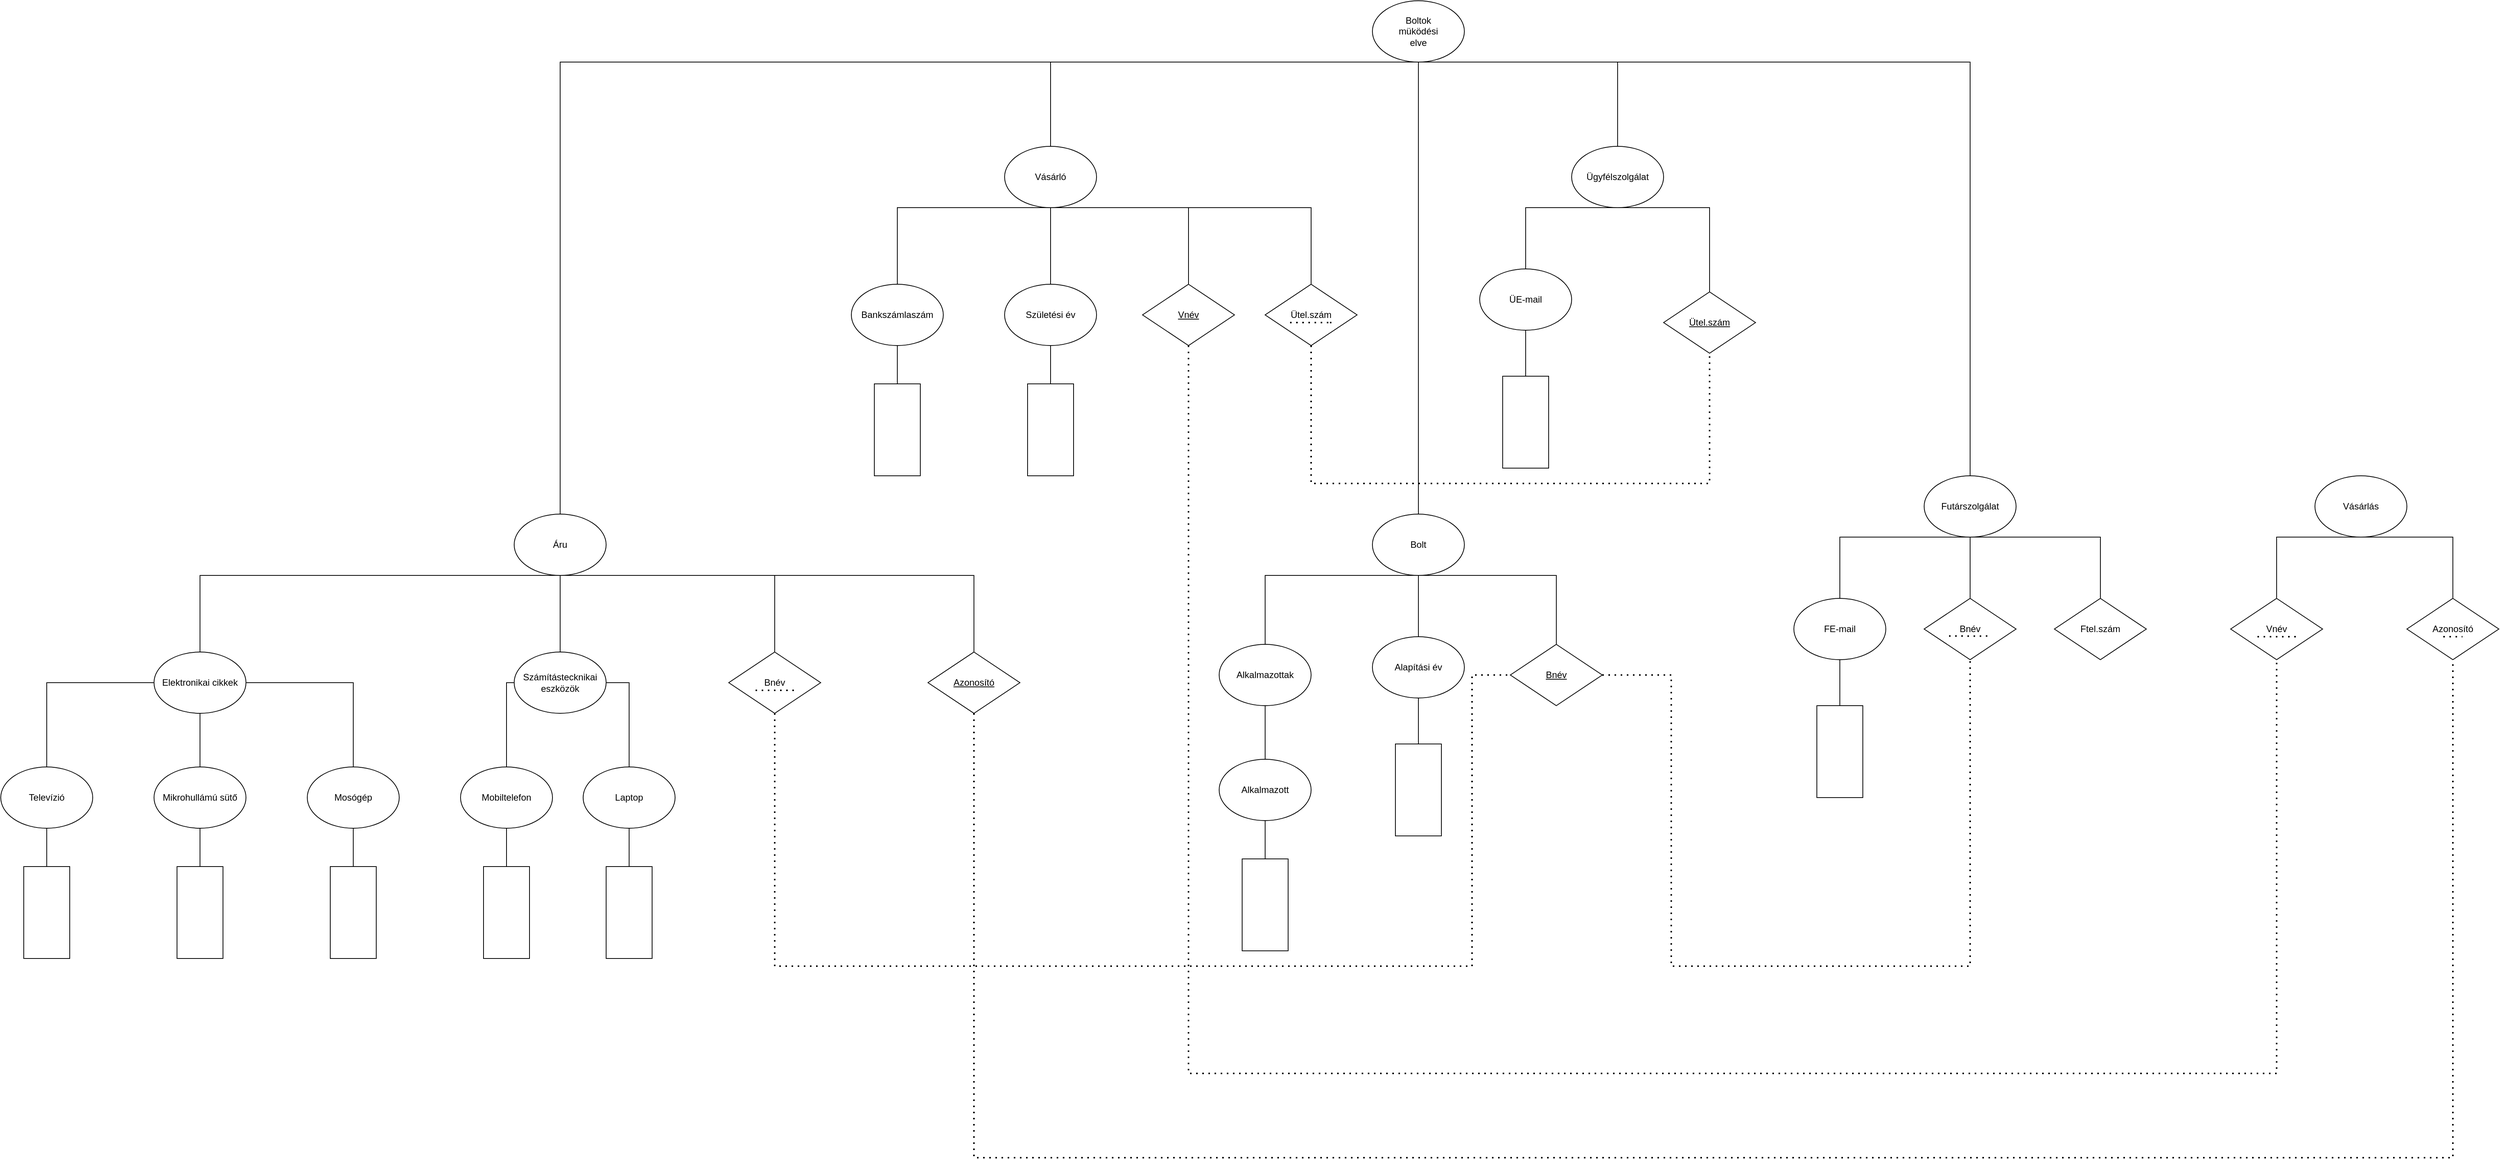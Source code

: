 <mxfile version="15.8.7" type="device"><diagram id="wD5lcs4EdKLwnBjkkp5V" name="1 oldal"><mxGraphModel dx="1826" dy="984" grid="1" gridSize="10" guides="1" tooltips="1" connect="1" arrows="1" fold="1" page="1" pageScale="1" pageWidth="827" pageHeight="1169" math="0" shadow="0"><root><mxCell id="0"/><mxCell id="1" parent="0"/><mxCell id="D-Yn19GpPXCEcax6lnc0-13" value="Áru" style="ellipse;whiteSpace=wrap;html=1;" parent="1" vertex="1"><mxGeometry x="670" y="710" width="120" height="80" as="geometry"/></mxCell><mxCell id="D-Yn19GpPXCEcax6lnc0-14" value="Vásárló" style="ellipse;whiteSpace=wrap;html=1;" parent="1" vertex="1"><mxGeometry x="1310" y="230" width="120" height="80" as="geometry"/></mxCell><mxCell id="D-Yn19GpPXCEcax6lnc0-15" value="Bolt" style="ellipse;whiteSpace=wrap;html=1;" parent="1" vertex="1"><mxGeometry x="1790" y="710" width="120" height="80" as="geometry"/></mxCell><mxCell id="D-Yn19GpPXCEcax6lnc0-16" value="Ügyfélszolgálat" style="ellipse;whiteSpace=wrap;html=1;" parent="1" vertex="1"><mxGeometry x="2050" y="230" width="120" height="80" as="geometry"/></mxCell><mxCell id="D-Yn19GpPXCEcax6lnc0-17" value="Futárszolgálat" style="ellipse;whiteSpace=wrap;html=1;" parent="1" vertex="1"><mxGeometry x="2510" y="660" width="120" height="80" as="geometry"/></mxCell><mxCell id="D-Yn19GpPXCEcax6lnc0-19" value="" style="endArrow=none;html=1;rounded=0;edgeStyle=orthogonalEdgeStyle;exitX=0.5;exitY=0;exitDx=0;exitDy=0;entryX=0.5;entryY=1;entryDx=0;entryDy=0;" parent="1" source="D-Yn19GpPXCEcax6lnc0-13" target="D-Yn19GpPXCEcax6lnc0-24" edge="1"><mxGeometry relative="1" as="geometry"><mxPoint x="170" y="100" as="sourcePoint"/><mxPoint x="1610" y="60" as="targetPoint"/><Array as="points"><mxPoint x="730" y="120"/></Array></mxGeometry></mxCell><mxCell id="D-Yn19GpPXCEcax6lnc0-21" value="" style="endArrow=none;html=1;rounded=0;edgeStyle=orthogonalEdgeStyle;entryX=0.5;entryY=0;entryDx=0;entryDy=0;exitX=0.5;exitY=1;exitDx=0;exitDy=0;" parent="1" source="D-Yn19GpPXCEcax6lnc0-24" target="D-Yn19GpPXCEcax6lnc0-15" edge="1"><mxGeometry relative="1" as="geometry"><mxPoint x="390" y="100" as="sourcePoint"/><mxPoint x="490" y="110" as="targetPoint"/><Array as="points"><mxPoint x="1850" y="160"/><mxPoint x="1850" y="160"/></Array></mxGeometry></mxCell><mxCell id="D-Yn19GpPXCEcax6lnc0-22" value="" style="endArrow=none;html=1;rounded=0;edgeStyle=orthogonalEdgeStyle;exitX=0.5;exitY=0;exitDx=0;exitDy=0;entryX=0.5;entryY=1;entryDx=0;entryDy=0;" parent="1" source="D-Yn19GpPXCEcax6lnc0-17" target="D-Yn19GpPXCEcax6lnc0-24" edge="1"><mxGeometry relative="1" as="geometry"><mxPoint x="120" y="291.72" as="sourcePoint"/><mxPoint x="432.426" y="88.284" as="targetPoint"/><Array as="points"><mxPoint x="2570" y="120"/></Array></mxGeometry></mxCell><mxCell id="D-Yn19GpPXCEcax6lnc0-24" value="Boltok &lt;br&gt;müködési &lt;br&gt;elve" style="ellipse;whiteSpace=wrap;html=1;" parent="1" vertex="1"><mxGeometry x="1790" y="40" width="120" height="80" as="geometry"/></mxCell><mxCell id="D-Yn19GpPXCEcax6lnc0-25" value="" style="endArrow=none;html=1;rounded=0;edgeStyle=orthogonalEdgeStyle;exitX=0.5;exitY=0;exitDx=0;exitDy=0;entryX=0.5;entryY=1;entryDx=0;entryDy=0;" parent="1" source="D-Yn19GpPXCEcax6lnc0-16" target="D-Yn19GpPXCEcax6lnc0-24" edge="1"><mxGeometry relative="1" as="geometry"><mxPoint x="380" y="520" as="sourcePoint"/><mxPoint x="810" y="360" as="targetPoint"/><Array as="points"><mxPoint x="2110" y="120"/></Array></mxGeometry></mxCell><mxCell id="D-Yn19GpPXCEcax6lnc0-26" value="" style="endArrow=none;html=1;rounded=0;edgeStyle=orthogonalEdgeStyle;exitX=0.5;exitY=0;exitDx=0;exitDy=0;entryX=0.5;entryY=1;entryDx=0;entryDy=0;" parent="1" source="D-Yn19GpPXCEcax6lnc0-14" target="D-Yn19GpPXCEcax6lnc0-24" edge="1"><mxGeometry relative="1" as="geometry"><mxPoint x="580" y="250" as="sourcePoint"/><mxPoint x="452.426" y="118.284" as="targetPoint"/><Array as="points"><mxPoint x="1370" y="120"/></Array></mxGeometry></mxCell><mxCell id="D-Yn19GpPXCEcax6lnc0-27" value="Elektronikai cikkek" style="ellipse;whiteSpace=wrap;html=1;" parent="1" vertex="1"><mxGeometry x="200" y="890" width="120" height="80" as="geometry"/></mxCell><mxCell id="D-Yn19GpPXCEcax6lnc0-29" value="Számítástecknikai eszközök" style="ellipse;whiteSpace=wrap;html=1;" parent="1" vertex="1"><mxGeometry x="670" y="890" width="120" height="80" as="geometry"/></mxCell><mxCell id="D-Yn19GpPXCEcax6lnc0-30" value="" style="endArrow=none;html=1;rounded=0;edgeStyle=orthogonalEdgeStyle;exitX=0.5;exitY=0;exitDx=0;exitDy=0;entryX=0.5;entryY=1;entryDx=0;entryDy=0;" parent="1" source="D-Yn19GpPXCEcax6lnc0-27" target="D-Yn19GpPXCEcax6lnc0-13" edge="1"><mxGeometry relative="1" as="geometry"><mxPoint x="290" y="890" as="sourcePoint"/><mxPoint x="780" y="790" as="targetPoint"/><Array as="points"><mxPoint x="260" y="790"/></Array></mxGeometry></mxCell><mxCell id="D-Yn19GpPXCEcax6lnc0-31" value="" style="endArrow=none;html=1;rounded=0;edgeStyle=orthogonalEdgeStyle;exitX=0.5;exitY=0;exitDx=0;exitDy=0;entryX=0.5;entryY=1;entryDx=0;entryDy=0;" parent="1" source="KEaVqRq01CryhqdNCDdt-5" target="D-Yn19GpPXCEcax6lnc0-13" edge="1"><mxGeometry relative="1" as="geometry"><mxPoint x="1010" y="890" as="sourcePoint"/><mxPoint x="880" y="790" as="targetPoint"/><Array as="points"><mxPoint x="1010" y="790"/></Array></mxGeometry></mxCell><mxCell id="D-Yn19GpPXCEcax6lnc0-33" value="Televízió" style="ellipse;whiteSpace=wrap;html=1;" parent="1" vertex="1"><mxGeometry y="1040" width="120" height="80" as="geometry"/></mxCell><mxCell id="D-Yn19GpPXCEcax6lnc0-34" value="Mikrohullámú sütő" style="ellipse;whiteSpace=wrap;html=1;" parent="1" vertex="1"><mxGeometry x="200" y="1040" width="120" height="80" as="geometry"/></mxCell><mxCell id="D-Yn19GpPXCEcax6lnc0-35" value="Mosógép" style="ellipse;whiteSpace=wrap;html=1;" parent="1" vertex="1"><mxGeometry x="400" y="1040" width="120" height="80" as="geometry"/></mxCell><mxCell id="D-Yn19GpPXCEcax6lnc0-36" value="" style="endArrow=none;html=1;rounded=0;edgeStyle=orthogonalEdgeStyle;exitX=0.5;exitY=0;exitDx=0;exitDy=0;entryX=0.5;entryY=1;entryDx=0;entryDy=0;" parent="1" source="D-Yn19GpPXCEcax6lnc0-29" target="D-Yn19GpPXCEcax6lnc0-13" edge="1"><mxGeometry relative="1" as="geometry"><mxPoint x="750" y="1010" as="sourcePoint"/><mxPoint x="590.0" y="860" as="targetPoint"/><Array as="points"><mxPoint x="730" y="890"/><mxPoint x="730" y="790"/></Array></mxGeometry></mxCell><mxCell id="D-Yn19GpPXCEcax6lnc0-37" value="Mobiltelefon" style="ellipse;whiteSpace=wrap;html=1;" parent="1" vertex="1"><mxGeometry x="600" y="1040" width="120" height="80" as="geometry"/></mxCell><mxCell id="D-Yn19GpPXCEcax6lnc0-38" value="Laptop" style="ellipse;whiteSpace=wrap;html=1;" parent="1" vertex="1"><mxGeometry x="760" y="1040" width="120" height="80" as="geometry"/></mxCell><mxCell id="D-Yn19GpPXCEcax6lnc0-39" value="" style="endArrow=none;html=1;rounded=0;edgeStyle=orthogonalEdgeStyle;exitX=0.5;exitY=0;exitDx=0;exitDy=0;entryX=0;entryY=0.5;entryDx=0;entryDy=0;" parent="1" source="D-Yn19GpPXCEcax6lnc0-33" target="D-Yn19GpPXCEcax6lnc0-27" edge="1"><mxGeometry relative="1" as="geometry"><mxPoint x="-20" y="1080" as="sourcePoint"/><mxPoint x="440" y="940" as="targetPoint"/><Array as="points"><mxPoint x="60" y="930"/></Array></mxGeometry></mxCell><mxCell id="D-Yn19GpPXCEcax6lnc0-40" value="" style="endArrow=none;html=1;rounded=0;edgeStyle=orthogonalEdgeStyle;exitX=0.5;exitY=0;exitDx=0;exitDy=0;entryX=1;entryY=0.5;entryDx=0;entryDy=0;" parent="1" source="D-Yn19GpPXCEcax6lnc0-35" target="D-Yn19GpPXCEcax6lnc0-27" edge="1"><mxGeometry relative="1" as="geometry"><mxPoint x="350" y="1030" as="sourcePoint"/><mxPoint x="810" y="890" as="targetPoint"/><Array as="points"><mxPoint x="460" y="930"/></Array></mxGeometry></mxCell><mxCell id="D-Yn19GpPXCEcax6lnc0-41" value="" style="endArrow=none;html=1;rounded=0;edgeStyle=orthogonalEdgeStyle;exitX=0.5;exitY=0;exitDx=0;exitDy=0;" parent="1" source="D-Yn19GpPXCEcax6lnc0-34" edge="1"><mxGeometry relative="1" as="geometry"><mxPoint x="290" y="920" as="sourcePoint"/><mxPoint x="260" y="970" as="targetPoint"/><Array as="points"><mxPoint x="260" y="1010"/><mxPoint x="260" y="1010"/></Array></mxGeometry></mxCell><mxCell id="D-Yn19GpPXCEcax6lnc0-42" value="" style="endArrow=none;html=1;rounded=0;edgeStyle=orthogonalEdgeStyle;exitX=0.5;exitY=0;exitDx=0;exitDy=0;entryX=0;entryY=0.5;entryDx=0;entryDy=0;" parent="1" source="D-Yn19GpPXCEcax6lnc0-37" target="D-Yn19GpPXCEcax6lnc0-29" edge="1"><mxGeometry relative="1" as="geometry"><mxPoint x="300" y="930" as="sourcePoint"/><mxPoint x="760" y="790" as="targetPoint"/><Array as="points"><mxPoint x="660" y="930"/></Array></mxGeometry></mxCell><mxCell id="D-Yn19GpPXCEcax6lnc0-43" value="" style="endArrow=none;html=1;rounded=0;edgeStyle=orthogonalEdgeStyle;exitX=0.5;exitY=0;exitDx=0;exitDy=0;entryX=1;entryY=0.5;entryDx=0;entryDy=0;" parent="1" source="D-Yn19GpPXCEcax6lnc0-38" target="D-Yn19GpPXCEcax6lnc0-29" edge="1"><mxGeometry relative="1" as="geometry"><mxPoint x="890" y="1030.0" as="sourcePoint"/><mxPoint x="950.0" y="920.0" as="targetPoint"/><Array as="points"><mxPoint x="820" y="1040"/><mxPoint x="820" y="930"/></Array></mxGeometry></mxCell><mxCell id="D-Yn19GpPXCEcax6lnc0-45" value="" style="endArrow=none;html=1;rounded=0;edgeStyle=orthogonalEdgeStyle;exitX=0.5;exitY=0;exitDx=0;exitDy=0;entryX=0.5;entryY=1;entryDx=0;entryDy=0;" parent="1" source="D-Yn19GpPXCEcax6lnc0-46" target="D-Yn19GpPXCEcax6lnc0-13" edge="1"><mxGeometry relative="1" as="geometry"><mxPoint x="1189" y="910" as="sourcePoint"/><mxPoint x="750" y="800" as="targetPoint"/><Array as="points"><mxPoint x="1270" y="790"/></Array></mxGeometry></mxCell><mxCell id="D-Yn19GpPXCEcax6lnc0-46" value="&lt;u&gt;Azonosító&lt;/u&gt;" style="rhombus;whiteSpace=wrap;html=1;" parent="1" vertex="1"><mxGeometry x="1210" y="890" width="120" height="80" as="geometry"/></mxCell><mxCell id="D-Yn19GpPXCEcax6lnc0-49" value="" style="rounded=0;whiteSpace=wrap;html=1;rotation=90;" parent="1" vertex="1"><mxGeometry x="760" y="1200" width="120" height="60" as="geometry"/></mxCell><mxCell id="D-Yn19GpPXCEcax6lnc0-50" value="" style="rounded=0;whiteSpace=wrap;html=1;rotation=90;" parent="1" vertex="1"><mxGeometry x="600" y="1200" width="120" height="60" as="geometry"/></mxCell><mxCell id="D-Yn19GpPXCEcax6lnc0-51" value="" style="rounded=0;whiteSpace=wrap;html=1;rotation=90;" parent="1" vertex="1"><mxGeometry x="400" y="1200" width="120" height="60" as="geometry"/></mxCell><mxCell id="D-Yn19GpPXCEcax6lnc0-52" value="" style="rounded=0;whiteSpace=wrap;html=1;rotation=90;" parent="1" vertex="1"><mxGeometry x="200" y="1200" width="120" height="60" as="geometry"/></mxCell><mxCell id="D-Yn19GpPXCEcax6lnc0-53" value="" style="rounded=0;whiteSpace=wrap;html=1;rotation=90;" parent="1" vertex="1"><mxGeometry y="1200" width="120" height="60" as="geometry"/></mxCell><mxCell id="D-Yn19GpPXCEcax6lnc0-54" value="" style="endArrow=none;html=1;rounded=0;edgeStyle=orthogonalEdgeStyle;exitX=0;exitY=0.5;exitDx=0;exitDy=0;entryX=0.5;entryY=1;entryDx=0;entryDy=0;" parent="1" source="D-Yn19GpPXCEcax6lnc0-53" target="D-Yn19GpPXCEcax6lnc0-33" edge="1"><mxGeometry relative="1" as="geometry"><mxPoint x="200" y="1250" as="sourcePoint"/><mxPoint x="60.0" y="1140" as="targetPoint"/><Array as="points"><mxPoint x="60" y="1160"/><mxPoint x="60" y="1160"/></Array></mxGeometry></mxCell><mxCell id="D-Yn19GpPXCEcax6lnc0-55" value="" style="endArrow=none;html=1;rounded=0;edgeStyle=orthogonalEdgeStyle;exitX=0;exitY=0.5;exitDx=0;exitDy=0;entryX=0.5;entryY=1;entryDx=0;entryDy=0;" parent="1" source="D-Yn19GpPXCEcax6lnc0-52" target="D-Yn19GpPXCEcax6lnc0-34" edge="1"><mxGeometry relative="1" as="geometry"><mxPoint x="227" y="1480" as="sourcePoint"/><mxPoint x="227" y="1430" as="targetPoint"/><Array as="points"><mxPoint x="260" y="1160"/><mxPoint x="260" y="1160"/></Array></mxGeometry></mxCell><mxCell id="D-Yn19GpPXCEcax6lnc0-56" value="" style="endArrow=none;html=1;rounded=0;edgeStyle=orthogonalEdgeStyle;exitX=0;exitY=0.5;exitDx=0;exitDy=0;entryX=0.5;entryY=1;entryDx=0;entryDy=0;" parent="1" source="D-Yn19GpPXCEcax6lnc0-51" target="D-Yn19GpPXCEcax6lnc0-35" edge="1"><mxGeometry relative="1" as="geometry"><mxPoint x="80" y="1190" as="sourcePoint"/><mxPoint x="80" y="1140" as="targetPoint"/><Array as="points"><mxPoint x="460" y="1150"/><mxPoint x="460" y="1150"/></Array></mxGeometry></mxCell><mxCell id="D-Yn19GpPXCEcax6lnc0-57" value="" style="endArrow=none;html=1;rounded=0;edgeStyle=orthogonalEdgeStyle;exitX=0;exitY=0.5;exitDx=0;exitDy=0;entryX=0.5;entryY=1;entryDx=0;entryDy=0;" parent="1" source="D-Yn19GpPXCEcax6lnc0-50" target="D-Yn19GpPXCEcax6lnc0-37" edge="1"><mxGeometry relative="1" as="geometry"><mxPoint x="90" y="1200" as="sourcePoint"/><mxPoint x="90" y="1150" as="targetPoint"/><Array as="points"><mxPoint x="660" y="1150"/><mxPoint x="660" y="1150"/></Array></mxGeometry></mxCell><mxCell id="D-Yn19GpPXCEcax6lnc0-58" value="" style="endArrow=none;html=1;rounded=0;edgeStyle=orthogonalEdgeStyle;exitX=0;exitY=0.5;exitDx=0;exitDy=0;entryX=0.5;entryY=1;entryDx=0;entryDy=0;" parent="1" source="D-Yn19GpPXCEcax6lnc0-49" target="D-Yn19GpPXCEcax6lnc0-38" edge="1"><mxGeometry relative="1" as="geometry"><mxPoint x="100" y="1210" as="sourcePoint"/><mxPoint x="100" y="1160" as="targetPoint"/><Array as="points"><mxPoint x="820" y="1150"/><mxPoint x="820" y="1150"/></Array></mxGeometry></mxCell><mxCell id="D-Yn19GpPXCEcax6lnc0-62" value="Bankszámlaszám" style="ellipse;whiteSpace=wrap;html=1;" parent="1" vertex="1"><mxGeometry x="1110" y="410" width="120" height="80" as="geometry"/></mxCell><mxCell id="D-Yn19GpPXCEcax6lnc0-63" value="Születési év" style="ellipse;whiteSpace=wrap;html=1;" parent="1" vertex="1"><mxGeometry x="1310" y="410" width="120" height="80" as="geometry"/></mxCell><mxCell id="D-Yn19GpPXCEcax6lnc0-65" value="" style="endArrow=none;html=1;rounded=0;edgeStyle=orthogonalEdgeStyle;exitX=0.5;exitY=0;exitDx=0;exitDy=0;entryX=0.5;entryY=1;entryDx=0;entryDy=0;" parent="1" source="D-Yn19GpPXCEcax6lnc0-62" target="D-Yn19GpPXCEcax6lnc0-14" edge="1"><mxGeometry relative="1" as="geometry"><mxPoint x="1160" y="421.72" as="sourcePoint"/><mxPoint x="1527.574" y="280.004" as="targetPoint"/><Array as="points"><mxPoint x="1170" y="310"/></Array></mxGeometry></mxCell><mxCell id="D-Yn19GpPXCEcax6lnc0-66" value="" style="endArrow=none;html=1;rounded=0;edgeStyle=orthogonalEdgeStyle;exitX=0.5;exitY=0;exitDx=0;exitDy=0;entryX=0.5;entryY=1;entryDx=0;entryDy=0;" parent="1" source="D-Yn19GpPXCEcax6lnc0-63" target="D-Yn19GpPXCEcax6lnc0-14" edge="1"><mxGeometry relative="1" as="geometry"><mxPoint x="1180" y="420" as="sourcePoint"/><mxPoint x="1380" y="320" as="targetPoint"/><Array as="points"><mxPoint x="1370" y="340"/><mxPoint x="1370" y="340"/></Array></mxGeometry></mxCell><mxCell id="D-Yn19GpPXCEcax6lnc0-68" value="" style="rounded=0;whiteSpace=wrap;html=1;rotation=90;" parent="1" vertex="1"><mxGeometry x="1110" y="570" width="120" height="60" as="geometry"/></mxCell><mxCell id="D-Yn19GpPXCEcax6lnc0-69" value="" style="rounded=0;whiteSpace=wrap;html=1;rotation=90;" parent="1" vertex="1"><mxGeometry x="1310" y="570" width="120" height="60" as="geometry"/></mxCell><mxCell id="D-Yn19GpPXCEcax6lnc0-71" value="" style="endArrow=none;html=1;rounded=0;edgeStyle=orthogonalEdgeStyle;entryX=0.5;entryY=1;entryDx=0;entryDy=0;startArrow=none;exitX=0;exitY=0.5;exitDx=0;exitDy=0;" parent="1" source="D-Yn19GpPXCEcax6lnc0-68" target="D-Yn19GpPXCEcax6lnc0-62" edge="1"><mxGeometry relative="1" as="geometry"><mxPoint x="690" y="550" as="sourcePoint"/><mxPoint x="690" y="500" as="targetPoint"/><Array as="points"><mxPoint x="1170" y="500"/><mxPoint x="1170" y="500"/></Array></mxGeometry></mxCell><mxCell id="D-Yn19GpPXCEcax6lnc0-72" value="" style="endArrow=none;html=1;rounded=0;edgeStyle=orthogonalEdgeStyle;entryX=0.5;entryY=1;entryDx=0;entryDy=0;startArrow=none;exitX=0;exitY=0.5;exitDx=0;exitDy=0;" parent="1" source="D-Yn19GpPXCEcax6lnc0-69" target="D-Yn19GpPXCEcax6lnc0-63" edge="1"><mxGeometry relative="1" as="geometry"><mxPoint x="1180" y="550" as="sourcePoint"/><mxPoint x="1180" y="500" as="targetPoint"/><Array as="points"><mxPoint x="1370" y="520"/><mxPoint x="1370" y="520"/></Array></mxGeometry></mxCell><mxCell id="D-Yn19GpPXCEcax6lnc0-73" value="&lt;u&gt;Vnév&lt;/u&gt;" style="rhombus;whiteSpace=wrap;html=1;" parent="1" vertex="1"><mxGeometry x="1490" y="410" width="120" height="80" as="geometry"/></mxCell><mxCell id="D-Yn19GpPXCEcax6lnc0-74" value="" style="endArrow=none;html=1;rounded=0;edgeStyle=orthogonalEdgeStyle;exitX=0.5;exitY=0;exitDx=0;exitDy=0;entryX=0.5;entryY=1;entryDx=0;entryDy=0;" parent="1" source="D-Yn19GpPXCEcax6lnc0-73" target="D-Yn19GpPXCEcax6lnc0-14" edge="1"><mxGeometry relative="1" as="geometry"><mxPoint x="1831" y="410.0" as="sourcePoint"/><mxPoint x="1770" y="230" as="targetPoint"/><Array as="points"><mxPoint x="1550" y="310"/></Array></mxGeometry></mxCell><mxCell id="D-Yn19GpPXCEcax6lnc0-76" value="" style="endArrow=none;html=1;rounded=0;edgeStyle=orthogonalEdgeStyle;entryX=0.5;entryY=0;entryDx=0;entryDy=0;exitX=0.5;exitY=1;exitDx=0;exitDy=0;" parent="1" source="D-Yn19GpPXCEcax6lnc0-15" target="D-Yn19GpPXCEcax6lnc0-78" edge="1"><mxGeometry relative="1" as="geometry"><mxPoint x="1720" y="700" as="sourcePoint"/><mxPoint x="1720" y="840" as="targetPoint"/><Array as="points"><mxPoint x="1650" y="790"/><mxPoint x="1650" y="880"/></Array></mxGeometry></mxCell><mxCell id="D-Yn19GpPXCEcax6lnc0-78" value="Alkalmazottak" style="ellipse;whiteSpace=wrap;html=1;" parent="1" vertex="1"><mxGeometry x="1590" y="880" width="120" height="80" as="geometry"/></mxCell><mxCell id="D-Yn19GpPXCEcax6lnc0-79" value="Alkalmazott" style="ellipse;whiteSpace=wrap;html=1;" parent="1" vertex="1"><mxGeometry x="1590" y="1030" width="120" height="80" as="geometry"/></mxCell><mxCell id="D-Yn19GpPXCEcax6lnc0-80" value="" style="endArrow=none;html=1;rounded=0;edgeStyle=orthogonalEdgeStyle;entryX=0.5;entryY=1;entryDx=0;entryDy=0;exitX=0.5;exitY=0;exitDx=0;exitDy=0;" parent="1" source="D-Yn19GpPXCEcax6lnc0-79" target="D-Yn19GpPXCEcax6lnc0-78" edge="1"><mxGeometry relative="1" as="geometry"><mxPoint x="1860" y="800" as="sourcePoint"/><mxPoint x="1730" y="890" as="targetPoint"/><Array as="points"><mxPoint x="1650" y="990"/><mxPoint x="1650" y="990"/></Array></mxGeometry></mxCell><mxCell id="D-Yn19GpPXCEcax6lnc0-81" value="Alapítási év" style="ellipse;whiteSpace=wrap;html=1;" parent="1" vertex="1"><mxGeometry x="1790" y="870" width="120" height="80" as="geometry"/></mxCell><mxCell id="D-Yn19GpPXCEcax6lnc0-82" value="" style="endArrow=none;html=1;rounded=0;edgeStyle=orthogonalEdgeStyle;entryX=0.5;entryY=0;entryDx=0;entryDy=0;exitX=0.5;exitY=1;exitDx=0;exitDy=0;" parent="1" source="D-Yn19GpPXCEcax6lnc0-15" target="D-Yn19GpPXCEcax6lnc0-81" edge="1"><mxGeometry relative="1" as="geometry"><mxPoint x="1860" y="800" as="sourcePoint"/><mxPoint x="1740" y="890" as="targetPoint"/><Array as="points"><mxPoint x="1850" y="840"/><mxPoint x="1850" y="840"/></Array></mxGeometry></mxCell><mxCell id="D-Yn19GpPXCEcax6lnc0-83" value="&lt;u&gt;Bnév&lt;/u&gt;" style="rhombus;whiteSpace=wrap;html=1;" parent="1" vertex="1"><mxGeometry x="1970" y="880" width="120" height="80" as="geometry"/></mxCell><mxCell id="D-Yn19GpPXCEcax6lnc0-84" value="" style="endArrow=none;html=1;rounded=0;edgeStyle=orthogonalEdgeStyle;entryX=0.5;entryY=0;entryDx=0;entryDy=0;exitX=0.5;exitY=1;exitDx=0;exitDy=0;" parent="1" source="D-Yn19GpPXCEcax6lnc0-15" target="D-Yn19GpPXCEcax6lnc0-83" edge="1"><mxGeometry relative="1" as="geometry"><mxPoint x="2040" y="790" as="sourcePoint"/><mxPoint x="2160" y="880" as="targetPoint"/><Array as="points"><mxPoint x="2030" y="790"/></Array></mxGeometry></mxCell><mxCell id="D-Yn19GpPXCEcax6lnc0-85" value="" style="rounded=0;whiteSpace=wrap;html=1;rotation=90;" parent="1" vertex="1"><mxGeometry x="1590" y="1190" width="120" height="60" as="geometry"/></mxCell><mxCell id="D-Yn19GpPXCEcax6lnc0-86" value="" style="endArrow=none;html=1;rounded=0;edgeStyle=orthogonalEdgeStyle;entryX=0.5;entryY=1;entryDx=0;entryDy=0;exitX=0;exitY=0.5;exitDx=0;exitDy=0;" parent="1" source="D-Yn19GpPXCEcax6lnc0-85" target="D-Yn19GpPXCEcax6lnc0-79" edge="1"><mxGeometry relative="1" as="geometry"><mxPoint x="1730" y="1040" as="sourcePoint"/><mxPoint x="1740" y="970" as="targetPoint"/><Array as="points"><mxPoint x="1650" y="1130"/><mxPoint x="1650" y="1130"/></Array></mxGeometry></mxCell><mxCell id="D-Yn19GpPXCEcax6lnc0-87" value="" style="endArrow=none;html=1;rounded=0;edgeStyle=orthogonalEdgeStyle;entryX=0.5;entryY=1;entryDx=0;entryDy=0;exitX=0;exitY=0.5;exitDx=0;exitDy=0;" parent="1" source="D-Yn19GpPXCEcax6lnc0-88" target="D-Yn19GpPXCEcax6lnc0-81" edge="1"><mxGeometry relative="1" as="geometry"><mxPoint x="1990" y="1070" as="sourcePoint"/><mxPoint x="2000" y="1000" as="targetPoint"/><Array as="points"/></mxGeometry></mxCell><mxCell id="D-Yn19GpPXCEcax6lnc0-88" value="" style="rounded=0;whiteSpace=wrap;html=1;rotation=90;" parent="1" vertex="1"><mxGeometry x="1790" y="1040" width="120" height="60" as="geometry"/></mxCell><mxCell id="D-Yn19GpPXCEcax6lnc0-92" value="ÜE-mail" style="ellipse;whiteSpace=wrap;html=1;" parent="1" vertex="1"><mxGeometry x="1930" y="390" width="120" height="80" as="geometry"/></mxCell><mxCell id="D-Yn19GpPXCEcax6lnc0-94" value="&lt;u&gt;Ütel.szám&lt;/u&gt;" style="rhombus;whiteSpace=wrap;html=1;" parent="1" vertex="1"><mxGeometry x="2170" y="420" width="120" height="80" as="geometry"/></mxCell><mxCell id="D-Yn19GpPXCEcax6lnc0-95" value="" style="endArrow=none;html=1;rounded=0;edgeStyle=orthogonalEdgeStyle;entryX=0.5;entryY=0;entryDx=0;entryDy=0;exitX=0.5;exitY=1;exitDx=0;exitDy=0;" parent="1" source="D-Yn19GpPXCEcax6lnc0-16" target="D-Yn19GpPXCEcax6lnc0-92" edge="1"><mxGeometry relative="1" as="geometry"><mxPoint x="1970" y="340" as="sourcePoint"/><mxPoint x="2150" y="430" as="targetPoint"/><Array as="points"><mxPoint x="1990" y="310"/></Array></mxGeometry></mxCell><mxCell id="D-Yn19GpPXCEcax6lnc0-96" value="" style="endArrow=none;html=1;rounded=0;edgeStyle=orthogonalEdgeStyle;entryX=0.5;entryY=0;entryDx=0;entryDy=0;exitX=0.5;exitY=1;exitDx=0;exitDy=0;" parent="1" source="D-Yn19GpPXCEcax6lnc0-16" target="D-Yn19GpPXCEcax6lnc0-94" edge="1"><mxGeometry relative="1" as="geometry"><mxPoint x="1640" y="330" as="sourcePoint"/><mxPoint x="2230" y="390" as="targetPoint"/><Array as="points"><mxPoint x="2230" y="310"/></Array></mxGeometry></mxCell><mxCell id="D-Yn19GpPXCEcax6lnc0-97" value="" style="rounded=0;whiteSpace=wrap;html=1;rotation=90;" parent="1" vertex="1"><mxGeometry x="1930" y="560" width="120" height="60" as="geometry"/></mxCell><mxCell id="D-Yn19GpPXCEcax6lnc0-98" value="" style="endArrow=none;html=1;rounded=0;edgeStyle=orthogonalEdgeStyle;entryX=0.5;entryY=1;entryDx=0;entryDy=0;exitX=0;exitY=0.5;exitDx=0;exitDy=0;" parent="1" source="D-Yn19GpPXCEcax6lnc0-97" target="D-Yn19GpPXCEcax6lnc0-92" edge="1"><mxGeometry relative="1" as="geometry"><mxPoint x="1630" y="540" as="sourcePoint"/><mxPoint x="1630" y="480" as="targetPoint"/><Array as="points"><mxPoint x="1990" y="510"/><mxPoint x="1990" y="510"/></Array></mxGeometry></mxCell><mxCell id="D-Yn19GpPXCEcax6lnc0-99" value="FE-mail" style="ellipse;whiteSpace=wrap;html=1;" parent="1" vertex="1"><mxGeometry x="2340" y="820" width="120" height="80" as="geometry"/></mxCell><mxCell id="D-Yn19GpPXCEcax6lnc0-101" value="Ftel.szám" style="rhombus;whiteSpace=wrap;html=1;" parent="1" vertex="1"><mxGeometry x="2680" y="820" width="120" height="80" as="geometry"/></mxCell><mxCell id="D-Yn19GpPXCEcax6lnc0-102" value="" style="rounded=0;whiteSpace=wrap;html=1;rotation=90;" parent="1" vertex="1"><mxGeometry x="2340" y="990" width="120" height="60" as="geometry"/></mxCell><mxCell id="D-Yn19GpPXCEcax6lnc0-104" value="" style="endArrow=none;html=1;rounded=0;edgeStyle=orthogonalEdgeStyle;entryX=0.5;entryY=0;entryDx=0;entryDy=0;exitX=0.5;exitY=1;exitDx=0;exitDy=0;" parent="1" source="D-Yn19GpPXCEcax6lnc0-17" target="D-Yn19GpPXCEcax6lnc0-99" edge="1"><mxGeometry relative="1" as="geometry"><mxPoint x="2240" y="700" as="sourcePoint"/><mxPoint x="2360" y="780" as="targetPoint"/><Array as="points"><mxPoint x="2400" y="740"/></Array></mxGeometry></mxCell><mxCell id="D-Yn19GpPXCEcax6lnc0-105" value="" style="endArrow=none;html=1;rounded=0;edgeStyle=orthogonalEdgeStyle;entryX=0.5;entryY=0;entryDx=0;entryDy=0;exitX=0.5;exitY=1;exitDx=0;exitDy=0;" parent="1" source="D-Yn19GpPXCEcax6lnc0-17" target="D-Yn19GpPXCEcax6lnc0-101" edge="1"><mxGeometry relative="1" as="geometry"><mxPoint x="2650" y="730" as="sourcePoint"/><mxPoint x="2770" y="810" as="targetPoint"/><Array as="points"><mxPoint x="2740" y="740"/></Array></mxGeometry></mxCell><mxCell id="D-Yn19GpPXCEcax6lnc0-106" value="" style="endArrow=none;html=1;rounded=0;edgeStyle=orthogonalEdgeStyle;entryX=0.5;entryY=0;entryDx=0;entryDy=0;exitX=0.5;exitY=1;exitDx=0;exitDy=0;" parent="1" source="D-Yn19GpPXCEcax6lnc0-17" target="KEaVqRq01CryhqdNCDdt-13" edge="1"><mxGeometry relative="1" as="geometry"><mxPoint x="2080" y="770" as="sourcePoint"/><mxPoint x="2570" y="820" as="targetPoint"/><Array as="points"><mxPoint x="2570" y="830"/></Array></mxGeometry></mxCell><mxCell id="D-Yn19GpPXCEcax6lnc0-107" value="" style="endArrow=none;html=1;rounded=0;edgeStyle=orthogonalEdgeStyle;entryX=0;entryY=0.5;entryDx=0;entryDy=0;exitX=0.5;exitY=1;exitDx=0;exitDy=0;" parent="1" source="D-Yn19GpPXCEcax6lnc0-99" target="D-Yn19GpPXCEcax6lnc0-102" edge="1"><mxGeometry relative="1" as="geometry"><mxPoint x="2210" y="1000" as="sourcePoint"/><mxPoint x="2330" y="1080" as="targetPoint"/><Array as="points"><mxPoint x="2400" y="940"/><mxPoint x="2400" y="940"/></Array></mxGeometry></mxCell><mxCell id="KEaVqRq01CryhqdNCDdt-1" value="" style="endArrow=none;html=1;rounded=0;edgeStyle=orthogonalEdgeStyle;entryX=0.5;entryY=1;entryDx=0;entryDy=0;exitX=0.5;exitY=0;exitDx=0;exitDy=0;" parent="1" source="KEaVqRq01CryhqdNCDdt-3" target="D-Yn19GpPXCEcax6lnc0-14" edge="1"><mxGeometry relative="1" as="geometry"><mxPoint x="1867" y="415" as="sourcePoint"/><mxPoint x="1750" y="310" as="targetPoint"/><Array as="points"><mxPoint x="1710" y="310"/></Array></mxGeometry></mxCell><mxCell id="KEaVqRq01CryhqdNCDdt-3" value="Ütel.szám" style="rhombus;whiteSpace=wrap;html=1;" parent="1" vertex="1"><mxGeometry x="1650" y="410" width="120" height="80" as="geometry"/></mxCell><mxCell id="KEaVqRq01CryhqdNCDdt-4" value="" style="endArrow=none;dashed=1;html=1;dashPattern=1 3;strokeWidth=2;rounded=0;edgeStyle=orthogonalEdgeStyle;exitX=0.5;exitY=1;exitDx=0;exitDy=0;entryX=0.5;entryY=1;entryDx=0;entryDy=0;" parent="1" source="KEaVqRq01CryhqdNCDdt-3" target="D-Yn19GpPXCEcax6lnc0-94" edge="1"><mxGeometry width="50" height="50" relative="1" as="geometry"><mxPoint x="1690" y="570" as="sourcePoint"/><mxPoint x="1740" y="520" as="targetPoint"/><Array as="points"><mxPoint x="1710" y="670"/><mxPoint x="2230" y="670"/></Array></mxGeometry></mxCell><mxCell id="KEaVqRq01CryhqdNCDdt-5" value="Bnév" style="rhombus;whiteSpace=wrap;html=1;" parent="1" vertex="1"><mxGeometry x="950" y="890" width="120" height="80" as="geometry"/></mxCell><mxCell id="KEaVqRq01CryhqdNCDdt-6" value="" style="endArrow=none;dashed=1;html=1;dashPattern=1 3;strokeWidth=2;rounded=0;edgeStyle=orthogonalEdgeStyle;exitX=0.5;exitY=1;exitDx=0;exitDy=0;entryX=0;entryY=0.5;entryDx=0;entryDy=0;" parent="1" source="KEaVqRq01CryhqdNCDdt-5" target="D-Yn19GpPXCEcax6lnc0-83" edge="1"><mxGeometry width="50" height="50" relative="1" as="geometry"><mxPoint x="695" y="570" as="sourcePoint"/><mxPoint x="2030" y="960" as="targetPoint"/><Array as="points"><mxPoint x="1010" y="1300"/><mxPoint x="1920" y="1300"/><mxPoint x="1920" y="920"/></Array></mxGeometry></mxCell><mxCell id="KEaVqRq01CryhqdNCDdt-11" value="" style="endArrow=none;dashed=1;html=1;dashPattern=1 3;strokeWidth=2;rounded=0;edgeStyle=orthogonalEdgeStyle;" parent="1" edge="1"><mxGeometry width="50" height="50" relative="1" as="geometry"><mxPoint x="985" y="940" as="sourcePoint"/><mxPoint x="1035" y="940" as="targetPoint"/></mxGeometry></mxCell><mxCell id="KEaVqRq01CryhqdNCDdt-12" value="" style="endArrow=none;dashed=1;html=1;dashPattern=1 3;strokeWidth=2;rounded=0;edgeStyle=orthogonalEdgeStyle;" parent="1" edge="1"><mxGeometry width="50" height="50" relative="1" as="geometry"><mxPoint x="1682.5" y="460" as="sourcePoint"/><mxPoint x="1732.5" y="460" as="targetPoint"/><Array as="points"><mxPoint x="1737.5" y="460"/><mxPoint x="1737.5" y="460"/></Array></mxGeometry></mxCell><mxCell id="KEaVqRq01CryhqdNCDdt-13" value="Bnév" style="rhombus;whiteSpace=wrap;html=1;" parent="1" vertex="1"><mxGeometry x="2510" y="820" width="120" height="80" as="geometry"/></mxCell><mxCell id="KEaVqRq01CryhqdNCDdt-14" value="" style="endArrow=none;dashed=1;html=1;dashPattern=1 3;strokeWidth=2;rounded=0;edgeStyle=orthogonalEdgeStyle;" parent="1" edge="1"><mxGeometry width="50" height="50" relative="1" as="geometry"><mxPoint x="2542.5" y="869.17" as="sourcePoint"/><mxPoint x="2592.5" y="869.17" as="targetPoint"/><Array as="points"><mxPoint x="2580" y="869"/><mxPoint x="2580" y="869"/></Array></mxGeometry></mxCell><mxCell id="QFPb7OPng6580mWZEwkc-1" value="" style="endArrow=none;dashed=1;html=1;dashPattern=1 3;strokeWidth=2;rounded=0;edgeStyle=orthogonalEdgeStyle;entryX=0.5;entryY=1;entryDx=0;entryDy=0;exitX=1;exitY=0.5;exitDx=0;exitDy=0;" parent="1" source="D-Yn19GpPXCEcax6lnc0-83" target="KEaVqRq01CryhqdNCDdt-13" edge="1"><mxGeometry width="50" height="50" relative="1" as="geometry"><mxPoint x="2160" y="1160" as="sourcePoint"/><mxPoint x="2630" y="1050" as="targetPoint"/><Array as="points"><mxPoint x="2180" y="920"/><mxPoint x="2180" y="1300"/><mxPoint x="2570" y="1300"/></Array></mxGeometry></mxCell><mxCell id="qKSfHE8AcmvJxwcoatcW-1" value="Vásárlás" style="ellipse;whiteSpace=wrap;html=1;" vertex="1" parent="1"><mxGeometry x="3020" y="660" width="120" height="80" as="geometry"/></mxCell><mxCell id="qKSfHE8AcmvJxwcoatcW-2" value="Vnév&lt;span style=&quot;color: rgba(0 , 0 , 0 , 0) ; font-family: monospace ; font-size: 0px&quot;&gt;%3CmxGraphModel%3E%3Croot%3E%3CmxCell%20id%3D%220%22%2F%3E%3CmxCell%20id%3D%221%22%20parent%3D%220%22%2F%3E%3CmxCell%20id%3D%222%22%20value%3D%22Bn%C3%A9v%22%20style%3D%22rhombus%3BwhiteSpace%3Dwrap%3Bhtml%3D1%3B%22%20vertex%3D%221%22%20parent%3D%221%22%3E%3CmxGeometry%20x%3D%222510%22%20y%3D%22820%22%20width%3D%22120%22%20height%3D%2280%22%20as%3D%22geometry%22%2F%3E%3C%2FmxCell%3E%3C%2Froot%3E%3C%2FmxGraphModel%3E&lt;/span&gt;" style="rhombus;whiteSpace=wrap;html=1;" vertex="1" parent="1"><mxGeometry x="2910" y="820" width="120" height="80" as="geometry"/></mxCell><mxCell id="qKSfHE8AcmvJxwcoatcW-3" value="Azonosító&lt;span style=&quot;color: rgba(0 , 0 , 0 , 0) ; font-family: monospace ; font-size: 0px&quot;&gt;%3CmxGraphModel%3E%3Croot%3E%3CmxCell%20id%3D%220%22%2F%3E%3CmxCell%20id%3D%221%22%20parent%3D%220%22%2F%3E%3CmxCell%20id%3D%222%22%20value%3D%22Bn%C3%A9v%22%20style%3D%22rhombus%3BwhiteSpace%3Dwrap%3Bhtml%3D1%3B%22%20vertex%3D%221%22%20parent%3D%221%22%3E%3CmxGeometry%20x%3D%222510%22%20y%3D%22820%22%20width%3D%22120%22%20height%3D%2280%22%20as%3D%22geometry%22%2F%3E%3C%2FmxCell%3E%3C%2Froot%3E%3C%2FmxGraphModel%3E&lt;/span&gt;" style="rhombus;whiteSpace=wrap;html=1;" vertex="1" parent="1"><mxGeometry x="3140" y="820" width="120" height="80" as="geometry"/></mxCell><mxCell id="qKSfHE8AcmvJxwcoatcW-4" value="" style="endArrow=none;html=1;rounded=0;edgeStyle=orthogonalEdgeStyle;entryX=0.5;entryY=0;entryDx=0;entryDy=0;exitX=0.5;exitY=1;exitDx=0;exitDy=0;" edge="1" parent="1" source="qKSfHE8AcmvJxwcoatcW-1" target="qKSfHE8AcmvJxwcoatcW-3"><mxGeometry relative="1" as="geometry"><mxPoint x="3050" y="780" as="sourcePoint"/><mxPoint x="3220" y="860" as="targetPoint"/><Array as="points"><mxPoint x="3200" y="740"/></Array></mxGeometry></mxCell><mxCell id="qKSfHE8AcmvJxwcoatcW-5" value="" style="endArrow=none;html=1;rounded=0;edgeStyle=orthogonalEdgeStyle;entryX=0.5;entryY=0;entryDx=0;entryDy=0;exitX=0.5;exitY=1;exitDx=0;exitDy=0;" edge="1" parent="1" source="qKSfHE8AcmvJxwcoatcW-1" target="qKSfHE8AcmvJxwcoatcW-2"><mxGeometry relative="1" as="geometry"><mxPoint x="2830" y="840" as="sourcePoint"/><mxPoint x="3000" y="920" as="targetPoint"/><Array as="points"><mxPoint x="2970" y="740"/></Array></mxGeometry></mxCell><mxCell id="qKSfHE8AcmvJxwcoatcW-6" value="" style="endArrow=none;dashed=1;html=1;dashPattern=1 3;strokeWidth=2;rounded=0;edgeStyle=orthogonalEdgeStyle;" edge="1" parent="1"><mxGeometry width="50" height="50" relative="1" as="geometry"><mxPoint x="2945" y="870" as="sourcePoint"/><mxPoint x="2995" y="870" as="targetPoint"/><Array as="points"><mxPoint x="2945.49" y="869.97"/><mxPoint x="2995.49" y="869.97"/></Array></mxGeometry></mxCell><mxCell id="qKSfHE8AcmvJxwcoatcW-7" value="" style="endArrow=none;dashed=1;html=1;dashPattern=1 3;strokeWidth=2;rounded=0;edgeStyle=orthogonalEdgeStyle;" edge="1" parent="1"><mxGeometry width="50" height="50" relative="1" as="geometry"><mxPoint x="3187.5" y="870" as="sourcePoint"/><mxPoint x="3212.5" y="870" as="targetPoint"/><Array as="points"><mxPoint x="3212.5" y="870"/><mxPoint x="3212.5" y="870"/></Array></mxGeometry></mxCell><mxCell id="qKSfHE8AcmvJxwcoatcW-8" value="" style="endArrow=none;dashed=1;html=1;dashPattern=1 3;strokeWidth=2;rounded=0;edgeStyle=orthogonalEdgeStyle;entryX=0.5;entryY=1;entryDx=0;entryDy=0;exitX=0.5;exitY=1;exitDx=0;exitDy=0;" edge="1" parent="1" source="D-Yn19GpPXCEcax6lnc0-73" target="qKSfHE8AcmvJxwcoatcW-2"><mxGeometry width="50" height="50" relative="1" as="geometry"><mxPoint x="2560" y="980" as="sourcePoint"/><mxPoint x="3040" y="960" as="targetPoint"/><Array as="points"><mxPoint x="1550" y="1440"/><mxPoint x="2970" y="1440"/></Array></mxGeometry></mxCell><mxCell id="qKSfHE8AcmvJxwcoatcW-9" value="" style="endArrow=none;dashed=1;html=1;dashPattern=1 3;strokeWidth=2;rounded=0;edgeStyle=orthogonalEdgeStyle;exitX=0.5;exitY=1;exitDx=0;exitDy=0;entryX=0.5;entryY=1;entryDx=0;entryDy=0;" edge="1" parent="1" source="D-Yn19GpPXCEcax6lnc0-46" target="qKSfHE8AcmvJxwcoatcW-3"><mxGeometry width="50" height="50" relative="1" as="geometry"><mxPoint x="1020" y="980" as="sourcePoint"/><mxPoint x="4231.714" y="1280" as="targetPoint"/><Array as="points"><mxPoint x="1270" y="1550"/><mxPoint x="3200" y="1550"/></Array></mxGeometry></mxCell></root></mxGraphModel></diagram></mxfile>